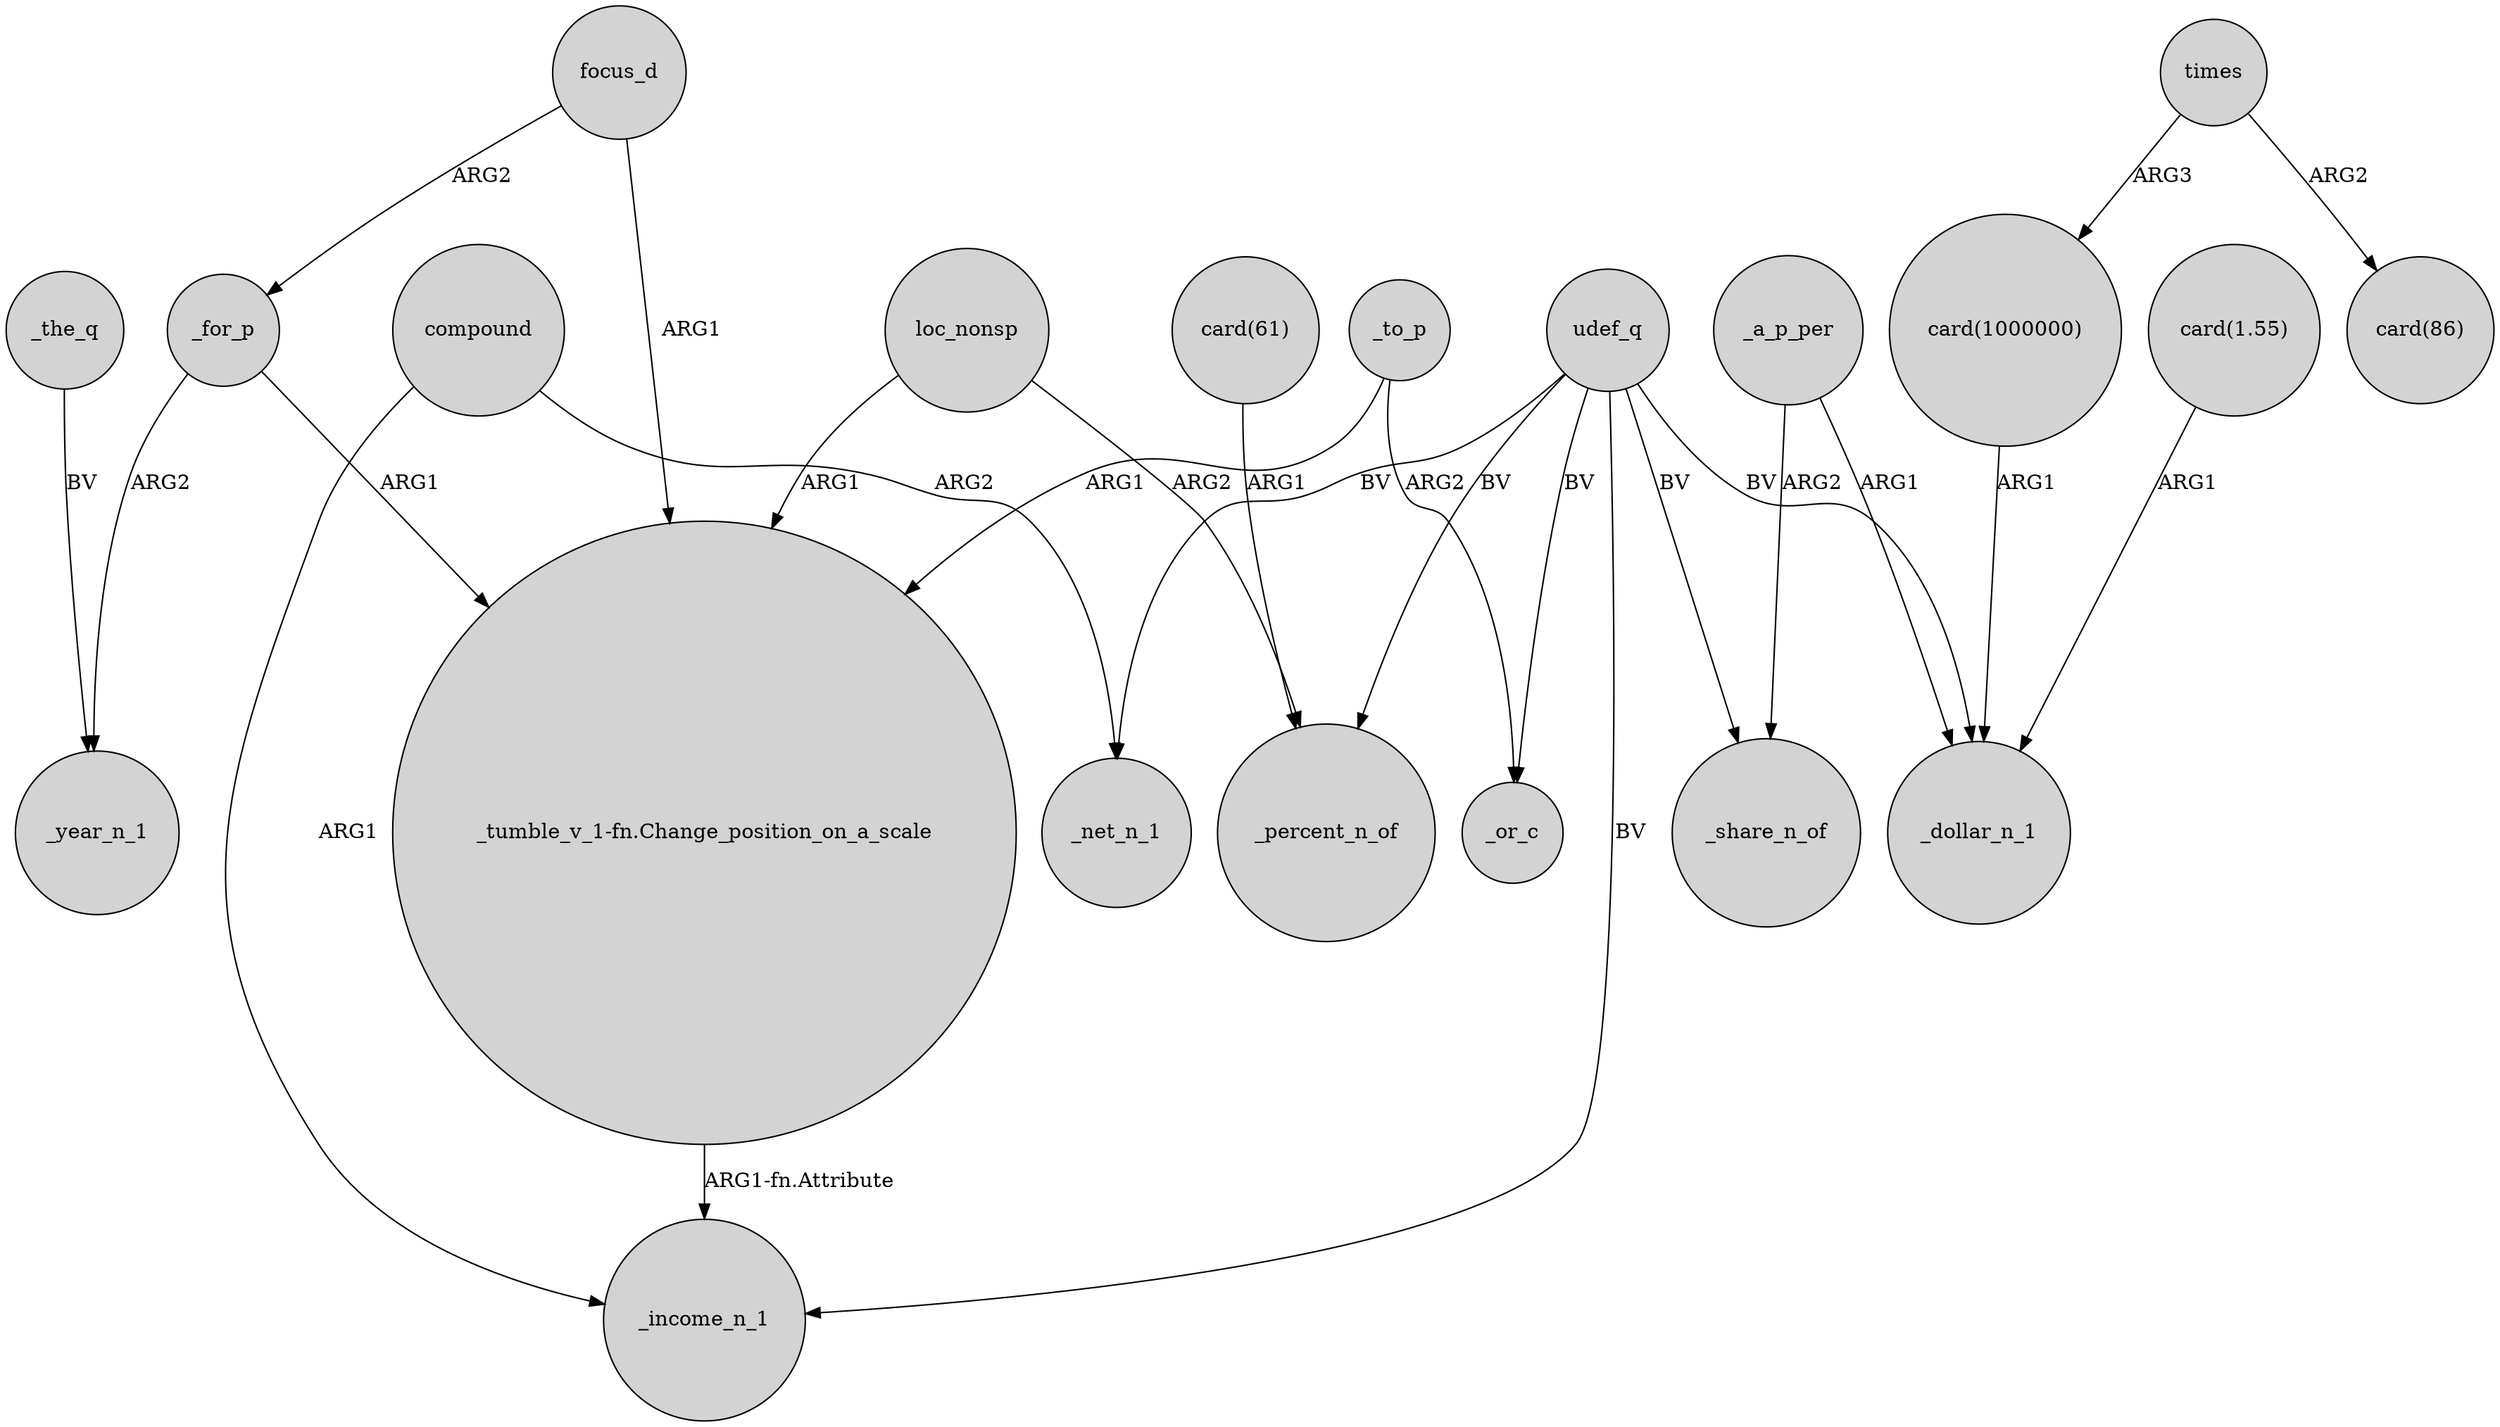 digraph {
	node [shape=circle style=filled]
	_to_p -> _or_c [label=ARG2]
	compound -> _net_n_1 [label=ARG2]
	"card(61)" -> _percent_n_of [label=ARG1]
	udef_q -> _income_n_1 [label=BV]
	focus_d -> "_tumble_v_1-fn.Change_position_on_a_scale" [label=ARG1]
	times -> "card(1000000)" [label=ARG3]
	"card(1.55)" -> _dollar_n_1 [label=ARG1]
	times -> "card(86)" [label=ARG2]
	udef_q -> _or_c [label=BV]
	loc_nonsp -> "_tumble_v_1-fn.Change_position_on_a_scale" [label=ARG1]
	compound -> _income_n_1 [label=ARG1]
	_a_p_per -> _share_n_of [label=ARG2]
	udef_q -> _percent_n_of [label=BV]
	_the_q -> _year_n_1 [label=BV]
	udef_q -> _share_n_of [label=BV]
	udef_q -> _net_n_1 [label=BV]
	udef_q -> _dollar_n_1 [label=BV]
	"card(1000000)" -> _dollar_n_1 [label=ARG1]
	_to_p -> "_tumble_v_1-fn.Change_position_on_a_scale" [label=ARG1]
	_for_p -> "_tumble_v_1-fn.Change_position_on_a_scale" [label=ARG1]
	_a_p_per -> _dollar_n_1 [label=ARG1]
	_for_p -> _year_n_1 [label=ARG2]
	focus_d -> _for_p [label=ARG2]
	"_tumble_v_1-fn.Change_position_on_a_scale" -> _income_n_1 [label="ARG1-fn.Attribute"]
	loc_nonsp -> _percent_n_of [label=ARG2]
}
